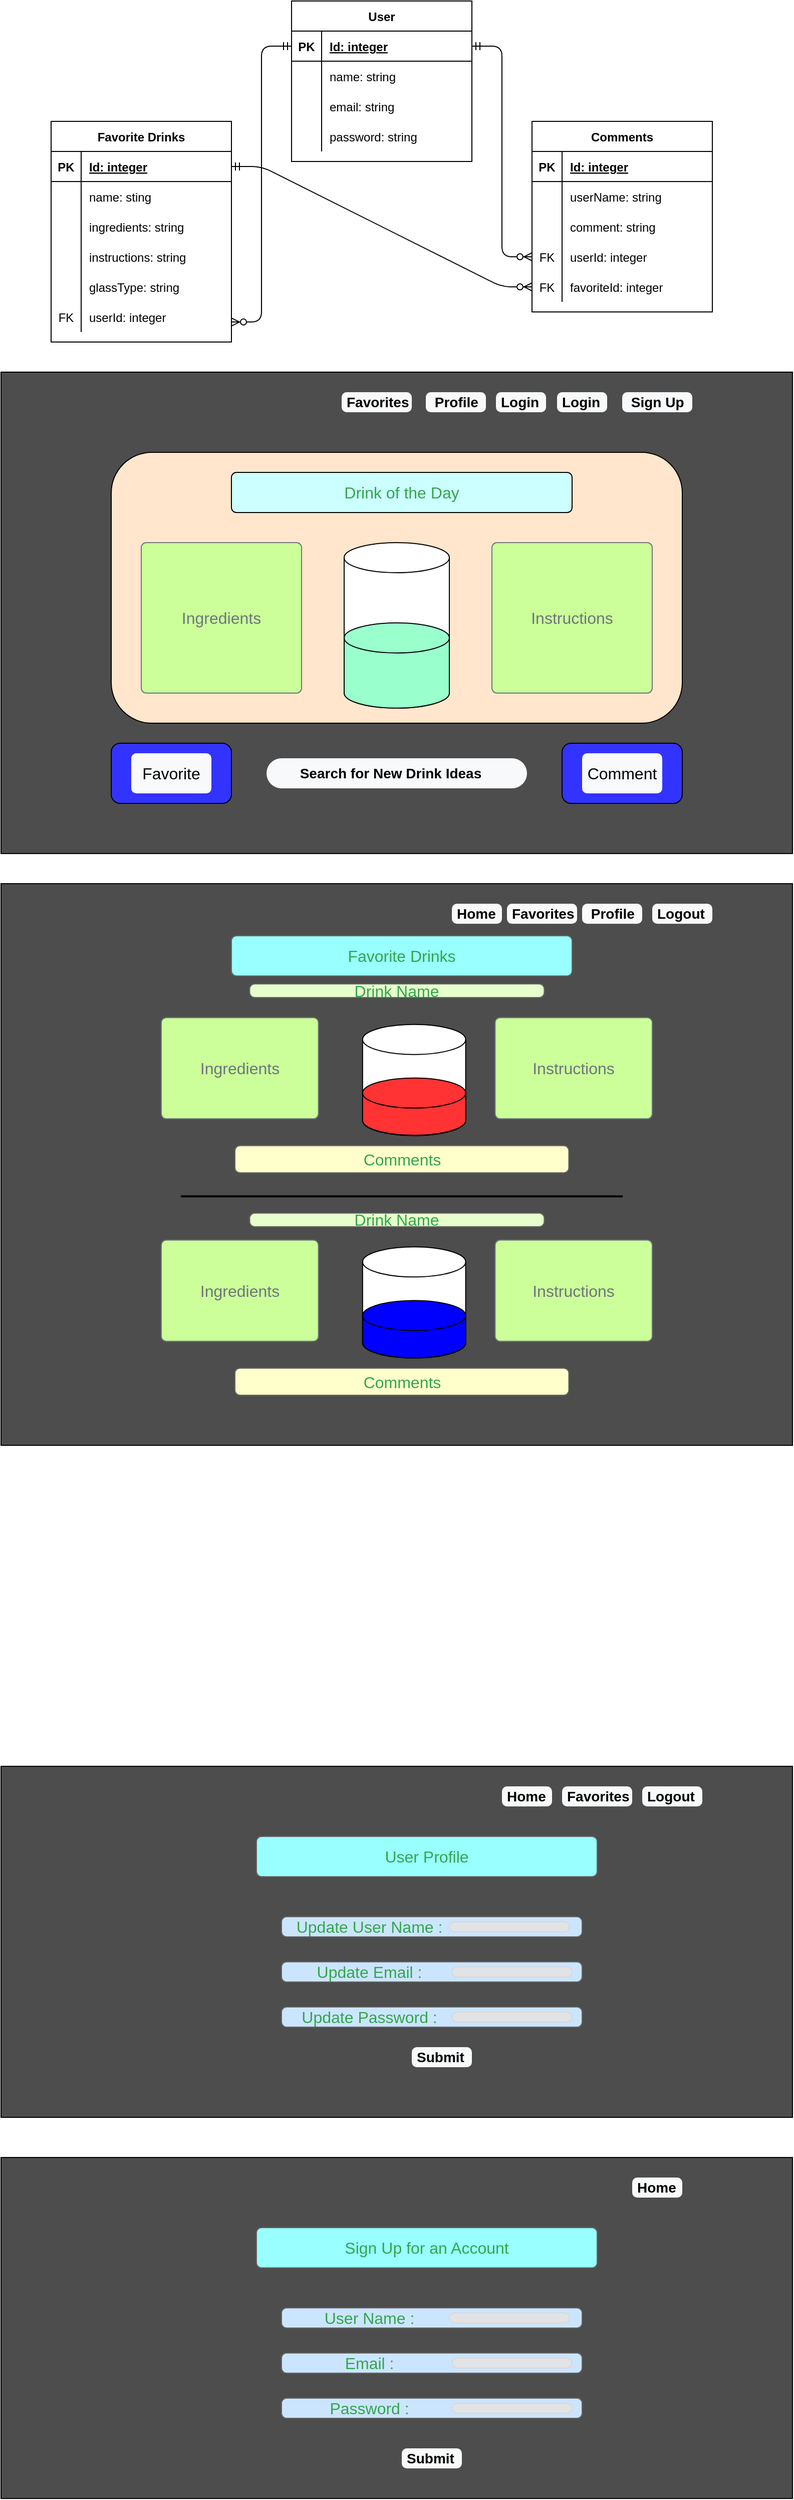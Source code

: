 <mxfile>
    <diagram id="a0bmGujpCxtbIorv1j0d" name="Page-1">
        <mxGraphModel dx="990" dy="502" grid="1" gridSize="10" guides="1" tooltips="1" connect="1" arrows="1" fold="1" page="1" pageScale="1" pageWidth="850" pageHeight="1100" math="0" shadow="0">
            <root>
                <mxCell id="0"/>
                <mxCell id="1" parent="0"/>
                <mxCell id="246" value="" style="rounded=0;whiteSpace=wrap;html=1;strokeColor=#000000;fillColor=#4D4D4D;" vertex="1" parent="1">
                    <mxGeometry y="420" width="790" height="480" as="geometry"/>
                </mxCell>
                <mxCell id="18" value="Favorite Drinks" style="shape=table;startSize=30;container=1;collapsible=1;childLayout=tableLayout;fixedRows=1;rowLines=0;fontStyle=1;align=center;resizeLast=1;" vertex="1" parent="1">
                    <mxGeometry x="50" y="170" width="180" height="220" as="geometry"/>
                </mxCell>
                <mxCell id="19" value="" style="shape=partialRectangle;collapsible=0;dropTarget=0;pointerEvents=0;fillColor=none;top=0;left=0;bottom=1;right=0;points=[[0,0.5],[1,0.5]];portConstraint=eastwest;" vertex="1" parent="18">
                    <mxGeometry y="30" width="180" height="30" as="geometry"/>
                </mxCell>
                <mxCell id="20" value="PK" style="shape=partialRectangle;connectable=0;fillColor=none;top=0;left=0;bottom=0;right=0;fontStyle=1;overflow=hidden;" vertex="1" parent="19">
                    <mxGeometry width="30" height="30" as="geometry">
                        <mxRectangle width="30" height="30" as="alternateBounds"/>
                    </mxGeometry>
                </mxCell>
                <mxCell id="21" value="Id: integer" style="shape=partialRectangle;connectable=0;fillColor=none;top=0;left=0;bottom=0;right=0;align=left;spacingLeft=6;fontStyle=5;overflow=hidden;" vertex="1" parent="19">
                    <mxGeometry x="30" width="150" height="30" as="geometry">
                        <mxRectangle width="150" height="30" as="alternateBounds"/>
                    </mxGeometry>
                </mxCell>
                <mxCell id="22" value="" style="shape=partialRectangle;collapsible=0;dropTarget=0;pointerEvents=0;fillColor=none;top=0;left=0;bottom=0;right=0;points=[[0,0.5],[1,0.5]];portConstraint=eastwest;" vertex="1" parent="18">
                    <mxGeometry y="60" width="180" height="30" as="geometry"/>
                </mxCell>
                <mxCell id="23" value="" style="shape=partialRectangle;connectable=0;fillColor=none;top=0;left=0;bottom=0;right=0;editable=1;overflow=hidden;" vertex="1" parent="22">
                    <mxGeometry width="30" height="30" as="geometry">
                        <mxRectangle width="30" height="30" as="alternateBounds"/>
                    </mxGeometry>
                </mxCell>
                <mxCell id="24" value="name: sting" style="shape=partialRectangle;connectable=0;fillColor=none;top=0;left=0;bottom=0;right=0;align=left;spacingLeft=6;overflow=hidden;" vertex="1" parent="22">
                    <mxGeometry x="30" width="150" height="30" as="geometry">
                        <mxRectangle width="150" height="30" as="alternateBounds"/>
                    </mxGeometry>
                </mxCell>
                <mxCell id="25" value="" style="shape=partialRectangle;collapsible=0;dropTarget=0;pointerEvents=0;fillColor=none;top=0;left=0;bottom=0;right=0;points=[[0,0.5],[1,0.5]];portConstraint=eastwest;" vertex="1" parent="18">
                    <mxGeometry y="90" width="180" height="30" as="geometry"/>
                </mxCell>
                <mxCell id="26" value="" style="shape=partialRectangle;connectable=0;fillColor=none;top=0;left=0;bottom=0;right=0;editable=1;overflow=hidden;" vertex="1" parent="25">
                    <mxGeometry width="30" height="30" as="geometry">
                        <mxRectangle width="30" height="30" as="alternateBounds"/>
                    </mxGeometry>
                </mxCell>
                <mxCell id="27" value="ingredients: string" style="shape=partialRectangle;connectable=0;fillColor=none;top=0;left=0;bottom=0;right=0;align=left;spacingLeft=6;overflow=hidden;" vertex="1" parent="25">
                    <mxGeometry x="30" width="150" height="30" as="geometry">
                        <mxRectangle width="150" height="30" as="alternateBounds"/>
                    </mxGeometry>
                </mxCell>
                <mxCell id="28" value="" style="shape=partialRectangle;collapsible=0;dropTarget=0;pointerEvents=0;fillColor=none;top=0;left=0;bottom=0;right=0;points=[[0,0.5],[1,0.5]];portConstraint=eastwest;" vertex="1" parent="18">
                    <mxGeometry y="120" width="180" height="30" as="geometry"/>
                </mxCell>
                <mxCell id="29" value="" style="shape=partialRectangle;connectable=0;fillColor=none;top=0;left=0;bottom=0;right=0;editable=1;overflow=hidden;" vertex="1" parent="28">
                    <mxGeometry width="30" height="30" as="geometry">
                        <mxRectangle width="30" height="30" as="alternateBounds"/>
                    </mxGeometry>
                </mxCell>
                <mxCell id="30" value="instructions: string" style="shape=partialRectangle;connectable=0;fillColor=none;top=0;left=0;bottom=0;right=0;align=left;spacingLeft=6;overflow=hidden;" vertex="1" parent="28">
                    <mxGeometry x="30" width="150" height="30" as="geometry">
                        <mxRectangle width="150" height="30" as="alternateBounds"/>
                    </mxGeometry>
                </mxCell>
                <mxCell id="181" value="" style="shape=partialRectangle;collapsible=0;dropTarget=0;pointerEvents=0;fillColor=none;top=0;left=0;bottom=0;right=0;points=[[0,0.5],[1,0.5]];portConstraint=eastwest;" vertex="1" parent="18">
                    <mxGeometry y="150" width="180" height="30" as="geometry"/>
                </mxCell>
                <mxCell id="182" value="" style="shape=partialRectangle;connectable=0;fillColor=none;top=0;left=0;bottom=0;right=0;editable=1;overflow=hidden;" vertex="1" parent="181">
                    <mxGeometry width="30" height="30" as="geometry">
                        <mxRectangle width="30" height="30" as="alternateBounds"/>
                    </mxGeometry>
                </mxCell>
                <mxCell id="183" value="glassType: string" style="shape=partialRectangle;connectable=0;fillColor=none;top=0;left=0;bottom=0;right=0;align=left;spacingLeft=6;overflow=hidden;" vertex="1" parent="181">
                    <mxGeometry x="30" width="150" height="30" as="geometry">
                        <mxRectangle width="150" height="30" as="alternateBounds"/>
                    </mxGeometry>
                </mxCell>
                <mxCell id="138" value="" style="shape=partialRectangle;collapsible=0;dropTarget=0;pointerEvents=0;fillColor=none;top=0;left=0;bottom=0;right=0;points=[[0,0.5],[1,0.5]];portConstraint=eastwest;" vertex="1" parent="18">
                    <mxGeometry y="180" width="180" height="30" as="geometry"/>
                </mxCell>
                <mxCell id="139" value="FK" style="shape=partialRectangle;connectable=0;fillColor=none;top=0;left=0;bottom=0;right=0;editable=1;overflow=hidden;" vertex="1" parent="138">
                    <mxGeometry width="30" height="30" as="geometry">
                        <mxRectangle width="30" height="30" as="alternateBounds"/>
                    </mxGeometry>
                </mxCell>
                <mxCell id="140" value="userId: integer" style="shape=partialRectangle;connectable=0;fillColor=none;top=0;left=0;bottom=0;right=0;align=left;spacingLeft=6;overflow=hidden;" vertex="1" parent="138">
                    <mxGeometry x="30" width="150" height="30" as="geometry">
                        <mxRectangle width="150" height="30" as="alternateBounds"/>
                    </mxGeometry>
                </mxCell>
                <mxCell id="31" value="User" style="shape=table;startSize=30;container=1;collapsible=1;childLayout=tableLayout;fixedRows=1;rowLines=0;fontStyle=1;align=center;resizeLast=1;" vertex="1" parent="1">
                    <mxGeometry x="290" y="50" width="180" height="160" as="geometry">
                        <mxRectangle x="290" y="50" width="60" height="30" as="alternateBounds"/>
                    </mxGeometry>
                </mxCell>
                <mxCell id="32" value="" style="shape=partialRectangle;collapsible=0;dropTarget=0;pointerEvents=0;fillColor=none;top=0;left=0;bottom=1;right=0;points=[[0,0.5],[1,0.5]];portConstraint=eastwest;" vertex="1" parent="31">
                    <mxGeometry y="30" width="180" height="30" as="geometry"/>
                </mxCell>
                <mxCell id="33" value="PK" style="shape=partialRectangle;connectable=0;fillColor=none;top=0;left=0;bottom=0;right=0;fontStyle=1;overflow=hidden;" vertex="1" parent="32">
                    <mxGeometry width="30" height="30" as="geometry">
                        <mxRectangle width="30" height="30" as="alternateBounds"/>
                    </mxGeometry>
                </mxCell>
                <mxCell id="34" value="Id: integer" style="shape=partialRectangle;connectable=0;fillColor=none;top=0;left=0;bottom=0;right=0;align=left;spacingLeft=6;fontStyle=5;overflow=hidden;" vertex="1" parent="32">
                    <mxGeometry x="30" width="150" height="30" as="geometry">
                        <mxRectangle width="150" height="30" as="alternateBounds"/>
                    </mxGeometry>
                </mxCell>
                <mxCell id="35" value="" style="shape=partialRectangle;collapsible=0;dropTarget=0;pointerEvents=0;fillColor=none;top=0;left=0;bottom=0;right=0;points=[[0,0.5],[1,0.5]];portConstraint=eastwest;" vertex="1" parent="31">
                    <mxGeometry y="60" width="180" height="30" as="geometry"/>
                </mxCell>
                <mxCell id="36" value="" style="shape=partialRectangle;connectable=0;fillColor=none;top=0;left=0;bottom=0;right=0;editable=1;overflow=hidden;" vertex="1" parent="35">
                    <mxGeometry width="30" height="30" as="geometry">
                        <mxRectangle width="30" height="30" as="alternateBounds"/>
                    </mxGeometry>
                </mxCell>
                <mxCell id="37" value="name: string" style="shape=partialRectangle;connectable=0;fillColor=none;top=0;left=0;bottom=0;right=0;align=left;spacingLeft=6;overflow=hidden;" vertex="1" parent="35">
                    <mxGeometry x="30" width="150" height="30" as="geometry">
                        <mxRectangle width="150" height="30" as="alternateBounds"/>
                    </mxGeometry>
                </mxCell>
                <mxCell id="38" value="" style="shape=partialRectangle;collapsible=0;dropTarget=0;pointerEvents=0;fillColor=none;top=0;left=0;bottom=0;right=0;points=[[0,0.5],[1,0.5]];portConstraint=eastwest;" vertex="1" parent="31">
                    <mxGeometry y="90" width="180" height="30" as="geometry"/>
                </mxCell>
                <mxCell id="39" value="" style="shape=partialRectangle;connectable=0;fillColor=none;top=0;left=0;bottom=0;right=0;editable=1;overflow=hidden;" vertex="1" parent="38">
                    <mxGeometry width="30" height="30" as="geometry">
                        <mxRectangle width="30" height="30" as="alternateBounds"/>
                    </mxGeometry>
                </mxCell>
                <mxCell id="40" value="email: string" style="shape=partialRectangle;connectable=0;fillColor=none;top=0;left=0;bottom=0;right=0;align=left;spacingLeft=6;overflow=hidden;" vertex="1" parent="38">
                    <mxGeometry x="30" width="150" height="30" as="geometry">
                        <mxRectangle width="150" height="30" as="alternateBounds"/>
                    </mxGeometry>
                </mxCell>
                <mxCell id="41" value="" style="shape=partialRectangle;collapsible=0;dropTarget=0;pointerEvents=0;fillColor=none;top=0;left=0;bottom=0;right=0;points=[[0,0.5],[1,0.5]];portConstraint=eastwest;" vertex="1" parent="31">
                    <mxGeometry y="120" width="180" height="30" as="geometry"/>
                </mxCell>
                <mxCell id="42" value="" style="shape=partialRectangle;connectable=0;fillColor=none;top=0;left=0;bottom=0;right=0;editable=1;overflow=hidden;" vertex="1" parent="41">
                    <mxGeometry width="30" height="30" as="geometry">
                        <mxRectangle width="30" height="30" as="alternateBounds"/>
                    </mxGeometry>
                </mxCell>
                <mxCell id="43" value="password: string" style="shape=partialRectangle;connectable=0;fillColor=none;top=0;left=0;bottom=0;right=0;align=left;spacingLeft=6;overflow=hidden;" vertex="1" parent="41">
                    <mxGeometry x="30" width="150" height="30" as="geometry">
                        <mxRectangle width="150" height="30" as="alternateBounds"/>
                    </mxGeometry>
                </mxCell>
                <mxCell id="44" value="Comments" style="shape=table;startSize=30;container=1;collapsible=1;childLayout=tableLayout;fixedRows=1;rowLines=0;fontStyle=1;align=center;resizeLast=1;" vertex="1" parent="1">
                    <mxGeometry x="530" y="170" width="180" height="190" as="geometry"/>
                </mxCell>
                <mxCell id="45" value="" style="shape=partialRectangle;collapsible=0;dropTarget=0;pointerEvents=0;fillColor=none;top=0;left=0;bottom=1;right=0;points=[[0,0.5],[1,0.5]];portConstraint=eastwest;" vertex="1" parent="44">
                    <mxGeometry y="30" width="180" height="30" as="geometry"/>
                </mxCell>
                <mxCell id="46" value="PK" style="shape=partialRectangle;connectable=0;fillColor=none;top=0;left=0;bottom=0;right=0;fontStyle=1;overflow=hidden;" vertex="1" parent="45">
                    <mxGeometry width="30" height="30" as="geometry">
                        <mxRectangle width="30" height="30" as="alternateBounds"/>
                    </mxGeometry>
                </mxCell>
                <mxCell id="47" value="Id: integer" style="shape=partialRectangle;connectable=0;fillColor=none;top=0;left=0;bottom=0;right=0;align=left;spacingLeft=6;fontStyle=5;overflow=hidden;" vertex="1" parent="45">
                    <mxGeometry x="30" width="150" height="30" as="geometry">
                        <mxRectangle width="150" height="30" as="alternateBounds"/>
                    </mxGeometry>
                </mxCell>
                <mxCell id="48" value="" style="shape=partialRectangle;collapsible=0;dropTarget=0;pointerEvents=0;fillColor=none;top=0;left=0;bottom=0;right=0;points=[[0,0.5],[1,0.5]];portConstraint=eastwest;" vertex="1" parent="44">
                    <mxGeometry y="60" width="180" height="30" as="geometry"/>
                </mxCell>
                <mxCell id="49" value="" style="shape=partialRectangle;connectable=0;fillColor=none;top=0;left=0;bottom=0;right=0;editable=1;overflow=hidden;" vertex="1" parent="48">
                    <mxGeometry width="30" height="30" as="geometry">
                        <mxRectangle width="30" height="30" as="alternateBounds"/>
                    </mxGeometry>
                </mxCell>
                <mxCell id="50" value="userName: string" style="shape=partialRectangle;connectable=0;fillColor=none;top=0;left=0;bottom=0;right=0;align=left;spacingLeft=6;overflow=hidden;" vertex="1" parent="48">
                    <mxGeometry x="30" width="150" height="30" as="geometry">
                        <mxRectangle width="150" height="30" as="alternateBounds"/>
                    </mxGeometry>
                </mxCell>
                <mxCell id="51" value="" style="shape=partialRectangle;collapsible=0;dropTarget=0;pointerEvents=0;fillColor=none;top=0;left=0;bottom=0;right=0;points=[[0,0.5],[1,0.5]];portConstraint=eastwest;" vertex="1" parent="44">
                    <mxGeometry y="90" width="180" height="30" as="geometry"/>
                </mxCell>
                <mxCell id="52" value="" style="shape=partialRectangle;connectable=0;fillColor=none;top=0;left=0;bottom=0;right=0;editable=1;overflow=hidden;" vertex="1" parent="51">
                    <mxGeometry width="30" height="30" as="geometry">
                        <mxRectangle width="30" height="30" as="alternateBounds"/>
                    </mxGeometry>
                </mxCell>
                <mxCell id="53" value="comment: string" style="shape=partialRectangle;connectable=0;fillColor=none;top=0;left=0;bottom=0;right=0;align=left;spacingLeft=6;overflow=hidden;" vertex="1" parent="51">
                    <mxGeometry x="30" width="150" height="30" as="geometry">
                        <mxRectangle width="150" height="30" as="alternateBounds"/>
                    </mxGeometry>
                </mxCell>
                <mxCell id="54" value="" style="shape=partialRectangle;collapsible=0;dropTarget=0;pointerEvents=0;fillColor=none;top=0;left=0;bottom=0;right=0;points=[[0,0.5],[1,0.5]];portConstraint=eastwest;" vertex="1" parent="44">
                    <mxGeometry y="120" width="180" height="30" as="geometry"/>
                </mxCell>
                <mxCell id="55" value="FK" style="shape=partialRectangle;connectable=0;fillColor=none;top=0;left=0;bottom=0;right=0;editable=1;overflow=hidden;" vertex="1" parent="54">
                    <mxGeometry width="30" height="30" as="geometry">
                        <mxRectangle width="30" height="30" as="alternateBounds"/>
                    </mxGeometry>
                </mxCell>
                <mxCell id="56" value="userId: integer" style="shape=partialRectangle;connectable=0;fillColor=none;top=0;left=0;bottom=0;right=0;align=left;spacingLeft=6;overflow=hidden;" vertex="1" parent="54">
                    <mxGeometry x="30" width="150" height="30" as="geometry">
                        <mxRectangle width="150" height="30" as="alternateBounds"/>
                    </mxGeometry>
                </mxCell>
                <mxCell id="132" value="" style="shape=partialRectangle;collapsible=0;dropTarget=0;pointerEvents=0;fillColor=none;top=0;left=0;bottom=0;right=0;points=[[0,0.5],[1,0.5]];portConstraint=eastwest;" vertex="1" parent="44">
                    <mxGeometry y="150" width="180" height="30" as="geometry"/>
                </mxCell>
                <mxCell id="133" value="FK" style="shape=partialRectangle;connectable=0;fillColor=none;top=0;left=0;bottom=0;right=0;editable=1;overflow=hidden;" vertex="1" parent="132">
                    <mxGeometry width="30" height="30" as="geometry">
                        <mxRectangle width="30" height="30" as="alternateBounds"/>
                    </mxGeometry>
                </mxCell>
                <mxCell id="134" value="favoriteId: integer" style="shape=partialRectangle;connectable=0;fillColor=none;top=0;left=0;bottom=0;right=0;align=left;spacingLeft=6;overflow=hidden;" vertex="1" parent="132">
                    <mxGeometry x="30" width="150" height="30" as="geometry">
                        <mxRectangle width="150" height="30" as="alternateBounds"/>
                    </mxGeometry>
                </mxCell>
                <mxCell id="121" value="" style="edgeStyle=entityRelationEdgeStyle;fontSize=12;html=1;endArrow=ERzeroToMany;startArrow=ERmandOne;exitX=1;exitY=0.5;exitDx=0;exitDy=0;entryX=0;entryY=0.5;entryDx=0;entryDy=0;" edge="1" parent="1" source="19" target="132">
                    <mxGeometry width="100" height="100" relative="1" as="geometry">
                        <mxPoint x="310" y="250" as="sourcePoint"/>
                        <mxPoint x="530" y="255" as="targetPoint"/>
                    </mxGeometry>
                </mxCell>
                <mxCell id="122" value="" style="edgeStyle=entityRelationEdgeStyle;fontSize=12;html=1;endArrow=ERzeroToMany;startArrow=ERmandOne;exitX=0;exitY=0.5;exitDx=0;exitDy=0;entryX=1;entryY=0.667;entryDx=0;entryDy=0;entryPerimeter=0;" edge="1" parent="1" source="32" target="138">
                    <mxGeometry width="100" height="100" relative="1" as="geometry">
                        <mxPoint x="260" y="400" as="sourcePoint"/>
                        <mxPoint x="360" y="300" as="targetPoint"/>
                    </mxGeometry>
                </mxCell>
                <mxCell id="131" value="" style="edgeStyle=entityRelationEdgeStyle;fontSize=12;html=1;endArrow=ERzeroToMany;startArrow=ERmandOne;exitX=1;exitY=0.5;exitDx=0;exitDy=0;" edge="1" parent="1" source="32" target="54">
                    <mxGeometry width="100" height="100" relative="1" as="geometry">
                        <mxPoint x="310" y="250" as="sourcePoint"/>
                        <mxPoint x="410" y="150" as="targetPoint"/>
                    </mxGeometry>
                </mxCell>
                <mxCell id="214" value="" style="rounded=1;whiteSpace=wrap;html=1;fillColor=#FFE6CC;" vertex="1" parent="1">
                    <mxGeometry x="110" y="500" width="570" height="270" as="geometry"/>
                </mxCell>
                <mxCell id="215" value="" style="rounded=1;whiteSpace=wrap;html=1;fillColor=#3333FF;" vertex="1" parent="1">
                    <mxGeometry x="110" y="790" width="120" height="60" as="geometry"/>
                </mxCell>
                <mxCell id="216" value="" style="rounded=1;whiteSpace=wrap;html=1;fillColor=#3333FF;" vertex="1" parent="1">
                    <mxGeometry x="560" y="790" width="120" height="60" as="geometry"/>
                </mxCell>
                <mxCell id="225" value="" style="shape=cylinder3;whiteSpace=wrap;html=1;boundedLbl=1;backgroundOutline=1;size=15;strokeColor=#000000;fillColor=#FFFFFF;" vertex="1" parent="1">
                    <mxGeometry x="342.5" y="590" width="105" height="165" as="geometry"/>
                </mxCell>
                <mxCell id="227" value="" style="shape=cylinder3;whiteSpace=wrap;html=1;boundedLbl=1;backgroundOutline=1;size=15;strokeColor=#000000;fillColor=#99FFCC;" vertex="1" parent="1">
                    <mxGeometry x="342.5" y="670" width="105" height="85" as="geometry"/>
                </mxCell>
                <mxCell id="228" value="Favorite" style="html=1;shadow=0;dashed=0;shape=mxgraph.bootstrap.rrect;rSize=5;strokeColor=none;strokeWidth=1;fillColor=#F8F9FA;fontColor=#000000;whiteSpace=wrap;align=center;verticalAlign=middle;spacingLeft=0;fontStyle=0;fontSize=16;spacing=5;" vertex="1" parent="1">
                    <mxGeometry x="130" y="800" width="80" height="40" as="geometry"/>
                </mxCell>
                <mxCell id="229" value="Comment" style="html=1;shadow=0;dashed=0;shape=mxgraph.bootstrap.rrect;rSize=5;strokeColor=none;strokeWidth=1;fillColor=#F8F9FA;fontColor=#000000;whiteSpace=wrap;align=center;verticalAlign=middle;spacingLeft=0;fontStyle=0;fontSize=16;spacing=5;" vertex="1" parent="1">
                    <mxGeometry x="580" y="800" width="80" height="40" as="geometry"/>
                </mxCell>
                <mxCell id="230" value="Drink of the Day" style="html=1;shadow=0;dashed=0;shape=mxgraph.bootstrap.rrect;rSize=5;strokeColor=#000000;strokeWidth=1;fillColor=#CCFFFF;fontColor=#33A64C;whiteSpace=wrap;align=center;verticalAlign=middle;spacingLeft=0;fontStyle=0;fontSize=16;spacing=5;" vertex="1" parent="1">
                    <mxGeometry x="230" y="520" width="340" height="40" as="geometry"/>
                </mxCell>
                <mxCell id="231" value="Ingredients" style="html=1;shadow=0;dashed=0;shape=mxgraph.bootstrap.rrect;rSize=5;strokeColor=#6C767D;strokeWidth=1;fillColor=#CCFF99;fontColor=#6C767D;whiteSpace=wrap;align=center;verticalAlign=middle;spacingLeft=0;fontStyle=0;fontSize=16;spacing=5;" vertex="1" parent="1">
                    <mxGeometry x="140" y="590" width="160" height="150" as="geometry"/>
                </mxCell>
                <mxCell id="232" value="Instructions" style="html=1;shadow=0;dashed=0;shape=mxgraph.bootstrap.rrect;rSize=5;strokeColor=#6C767D;strokeWidth=1;fillColor=#CCFF99;fontColor=#6C767D;whiteSpace=wrap;align=center;verticalAlign=middle;spacingLeft=0;fontStyle=0;fontSize=16;spacing=5;" vertex="1" parent="1">
                    <mxGeometry x="490" y="590" width="160" height="150" as="geometry"/>
                </mxCell>
                <mxCell id="233" value="Login" style="html=1;shadow=0;dashed=0;shape=mxgraph.bootstrap.rrect;rSize=5;strokeColor=none;strokeWidth=1;fillColor=#F8F9FA;fontColor=#000000;whiteSpace=wrap;align=left;verticalAlign=middle;spacingLeft=0;fontStyle=1;fontSize=14;spacing=5;" vertex="1" parent="1">
                    <mxGeometry x="555" y="440" width="50" height="20" as="geometry"/>
                </mxCell>
                <mxCell id="234" value="Login" style="html=1;shadow=0;dashed=0;shape=mxgraph.bootstrap.rrect;rSize=5;strokeColor=none;strokeWidth=1;fillColor=#F8F9FA;fontColor=#000000;whiteSpace=wrap;align=left;verticalAlign=middle;spacingLeft=0;fontStyle=1;fontSize=14;spacing=5;" vertex="1" parent="1">
                    <mxGeometry x="494" y="440" width="50" height="20" as="geometry"/>
                </mxCell>
                <mxCell id="244" value="&amp;nbsp; &amp;nbsp; &amp;nbsp; Search for New Drink Ideas" style="rounded=1;whiteSpace=wrap;html=1;arcSize=50;strokeColor=none;strokeWidth=1;fillColor=#F8F9FA;fontColor=#000000;whiteSpace=wrap;align=left;verticalAlign=middle;spacingLeft=0;fontStyle=1;fontSize=14;spacing=10;" vertex="1" parent="1">
                    <mxGeometry x="265" y="805" width="260" height="30" as="geometry"/>
                </mxCell>
                <mxCell id="245" value="&amp;nbsp;Profile" style="html=1;shadow=0;dashed=0;shape=mxgraph.bootstrap.rrect;rSize=5;strokeColor=none;strokeWidth=1;fillColor=#F8F9FA;fontColor=#000000;whiteSpace=wrap;align=left;verticalAlign=middle;spacingLeft=0;fontStyle=1;fontSize=14;spacing=5;" vertex="1" parent="1">
                    <mxGeometry x="424" y="440" width="60" height="20" as="geometry"/>
                </mxCell>
                <mxCell id="247" value="" style="rounded=0;whiteSpace=wrap;html=1;strokeColor=#000000;fillColor=#4D4D4D;" vertex="1" parent="1">
                    <mxGeometry y="930" width="790" height="560" as="geometry"/>
                </mxCell>
                <mxCell id="248" value="Favorite Drinks" style="html=1;shadow=0;dashed=0;shape=mxgraph.bootstrap.rrect;rSize=5;strokeColor=#666666;strokeWidth=1;fillColor=#99FFFF;fontColor=#33A64C;whiteSpace=wrap;align=center;verticalAlign=middle;spacingLeft=0;fontStyle=0;fontSize=16;spacing=5;" vertex="1" parent="1">
                    <mxGeometry x="230" y="982" width="340" height="40" as="geometry"/>
                </mxCell>
                <mxCell id="263" value="" style="rounded=0;whiteSpace=wrap;html=1;strokeColor=#000000;fillColor=#4D4D4D;" vertex="1" parent="1">
                    <mxGeometry y="1810" width="790" height="350" as="geometry"/>
                </mxCell>
                <mxCell id="264" value="User Profile" style="html=1;shadow=0;dashed=0;shape=mxgraph.bootstrap.rrect;rSize=5;strokeColor=#666666;strokeWidth=1;fillColor=#99FFFF;fontColor=#33A64C;whiteSpace=wrap;align=center;verticalAlign=middle;spacingLeft=0;fontStyle=0;fontSize=16;spacing=5;" vertex="1" parent="1">
                    <mxGeometry x="255" y="1880" width="340" height="40" as="geometry"/>
                </mxCell>
                <mxCell id="265" value="&amp;nbsp;Profile" style="html=1;shadow=0;dashed=0;shape=mxgraph.bootstrap.rrect;rSize=5;strokeColor=none;strokeWidth=1;fillColor=#F8F9FA;fontColor=#000000;whiteSpace=wrap;align=left;verticalAlign=middle;spacingLeft=0;fontStyle=1;fontSize=14;spacing=5;" vertex="1" parent="1">
                    <mxGeometry x="580" y="950" width="60" height="20" as="geometry"/>
                </mxCell>
                <mxCell id="267" value="Logout" style="html=1;shadow=0;dashed=0;shape=mxgraph.bootstrap.rrect;rSize=5;strokeColor=none;strokeWidth=1;fillColor=#F8F9FA;fontColor=#000000;whiteSpace=wrap;align=left;verticalAlign=middle;spacingLeft=0;fontStyle=1;fontSize=14;spacing=5;" vertex="1" parent="1">
                    <mxGeometry x="650" y="950" width="60" height="20" as="geometry"/>
                </mxCell>
                <mxCell id="270" value="Logout" style="html=1;shadow=0;dashed=0;shape=mxgraph.bootstrap.rrect;rSize=5;strokeColor=none;strokeWidth=1;fillColor=#F8F9FA;fontColor=#000000;whiteSpace=wrap;align=left;verticalAlign=middle;spacingLeft=0;fontStyle=1;fontSize=14;spacing=5;" vertex="1" parent="1">
                    <mxGeometry x="640" y="1830" width="60" height="20" as="geometry"/>
                </mxCell>
                <mxCell id="271" value="Update User Name :&amp;nbsp; &amp;nbsp; &amp;nbsp; &amp;nbsp; &amp;nbsp; &amp;nbsp; &amp;nbsp; &amp;nbsp; &amp;nbsp; &amp;nbsp; &amp;nbsp; &amp;nbsp; &amp;nbsp; &amp;nbsp;&amp;nbsp;" style="html=1;shadow=0;dashed=0;shape=mxgraph.bootstrap.rrect;rSize=5;strokeColor=#666666;strokeWidth=1;fillColor=#CCE5FF;fontColor=#33A64C;whiteSpace=wrap;align=center;verticalAlign=middle;spacingLeft=0;fontStyle=0;fontSize=16;spacing=5;" vertex="1" parent="1">
                    <mxGeometry x="280" y="1960" width="300" height="20" as="geometry"/>
                </mxCell>
                <mxCell id="272" value="" style="html=1;shadow=0;dashed=0;shape=mxgraph.bootstrap.rrect;rSize=5;strokeColor=#D6D8DB;strokeWidth=1;fillColor=#E2E3E5;fontColor=#383D41;whiteSpace=wrap;align=left;verticalAlign=middle;spacingLeft=10;" vertex="1" parent="1">
                    <mxGeometry x="447.5" y="1965" width="120" height="10" as="geometry"/>
                </mxCell>
                <mxCell id="273" value="Update Email :&amp;nbsp; &amp;nbsp; &amp;nbsp; &amp;nbsp; &amp;nbsp; &amp;nbsp; &amp;nbsp; &amp;nbsp; &amp;nbsp; &amp;nbsp; &amp;nbsp; &amp;nbsp; &amp;nbsp; &amp;nbsp;&amp;nbsp;" style="html=1;shadow=0;dashed=0;shape=mxgraph.bootstrap.rrect;rSize=5;strokeColor=#666666;strokeWidth=1;fillColor=#CCE5FF;fontColor=#33A64C;whiteSpace=wrap;align=center;verticalAlign=middle;spacingLeft=0;fontStyle=0;fontSize=16;spacing=5;" vertex="1" parent="1">
                    <mxGeometry x="280" y="2005" width="300" height="20" as="geometry"/>
                </mxCell>
                <mxCell id="274" value="" style="html=1;shadow=0;dashed=0;shape=mxgraph.bootstrap.rrect;rSize=5;strokeColor=#D6D8DB;strokeWidth=1;fillColor=#E2E3E5;fontColor=#383D41;whiteSpace=wrap;align=left;verticalAlign=middle;spacingLeft=10;" vertex="1" parent="1">
                    <mxGeometry x="450" y="2010" width="120" height="10" as="geometry"/>
                </mxCell>
                <mxCell id="282" value="Update Password :&amp;nbsp; &amp;nbsp; &amp;nbsp; &amp;nbsp; &amp;nbsp; &amp;nbsp; &amp;nbsp; &amp;nbsp; &amp;nbsp; &amp;nbsp; &amp;nbsp; &amp;nbsp; &amp;nbsp; &amp;nbsp;&amp;nbsp;" style="html=1;shadow=0;dashed=0;shape=mxgraph.bootstrap.rrect;rSize=5;strokeColor=#666666;strokeWidth=1;fillColor=#CCE5FF;fontColor=#33A64C;whiteSpace=wrap;align=center;verticalAlign=middle;spacingLeft=0;fontStyle=0;fontSize=16;spacing=5;" vertex="1" parent="1">
                    <mxGeometry x="280" y="2050" width="300" height="20" as="geometry"/>
                </mxCell>
                <mxCell id="281" value="" style="html=1;shadow=0;dashed=0;shape=mxgraph.bootstrap.rrect;rSize=5;strokeColor=#D6D8DB;strokeWidth=1;fillColor=#E2E3E5;fontColor=#383D41;whiteSpace=wrap;align=left;verticalAlign=middle;spacingLeft=10;" vertex="1" parent="1">
                    <mxGeometry x="450" y="2055" width="120" height="10" as="geometry"/>
                </mxCell>
                <mxCell id="285" value="Home" style="html=1;shadow=0;dashed=0;shape=mxgraph.bootstrap.rrect;rSize=5;strokeColor=none;strokeWidth=1;fillColor=#F8F9FA;fontColor=#000000;whiteSpace=wrap;align=left;verticalAlign=middle;spacingLeft=0;fontStyle=1;fontSize=14;spacing=5;" vertex="1" parent="1">
                    <mxGeometry x="500" y="1830" width="50" height="20" as="geometry"/>
                </mxCell>
                <mxCell id="286" value="Home" style="html=1;shadow=0;dashed=0;shape=mxgraph.bootstrap.rrect;rSize=5;strokeColor=none;strokeWidth=1;fillColor=#F8F9FA;fontColor=#000000;whiteSpace=wrap;align=left;verticalAlign=middle;spacingLeft=0;fontStyle=1;fontSize=14;spacing=5;" vertex="1" parent="1">
                    <mxGeometry x="450" y="950" width="50" height="20" as="geometry"/>
                </mxCell>
                <mxCell id="287" value="&amp;nbsp;Sign Up" style="html=1;shadow=0;dashed=0;shape=mxgraph.bootstrap.rrect;rSize=5;strokeColor=none;strokeWidth=1;fillColor=#F8F9FA;fontColor=#000000;whiteSpace=wrap;align=left;verticalAlign=middle;spacingLeft=0;fontStyle=1;fontSize=14;spacing=5;" vertex="1" parent="1">
                    <mxGeometry x="620" y="440" width="70" height="20" as="geometry"/>
                </mxCell>
                <mxCell id="288" value="" style="rounded=0;whiteSpace=wrap;html=1;strokeColor=#000000;fillColor=#4D4D4D;" vertex="1" parent="1">
                    <mxGeometry y="2200" width="790" height="340" as="geometry"/>
                </mxCell>
                <mxCell id="289" value="Sign Up for an Account" style="html=1;shadow=0;dashed=0;shape=mxgraph.bootstrap.rrect;rSize=5;strokeColor=#666666;strokeWidth=1;fillColor=#99FFFF;fontColor=#33A64C;whiteSpace=wrap;align=center;verticalAlign=middle;spacingLeft=0;fontStyle=0;fontSize=16;spacing=5;" vertex="1" parent="1">
                    <mxGeometry x="255" y="2270" width="340" height="40" as="geometry"/>
                </mxCell>
                <mxCell id="290" value="User Name :&amp;nbsp; &amp;nbsp; &amp;nbsp; &amp;nbsp; &amp;nbsp; &amp;nbsp; &amp;nbsp; &amp;nbsp; &amp;nbsp; &amp;nbsp; &amp;nbsp; &amp;nbsp; &amp;nbsp; &amp;nbsp;&amp;nbsp;" style="html=1;shadow=0;dashed=0;shape=mxgraph.bootstrap.rrect;rSize=5;strokeColor=#666666;strokeWidth=1;fillColor=#CCE5FF;fontColor=#33A64C;whiteSpace=wrap;align=center;verticalAlign=middle;spacingLeft=0;fontStyle=0;fontSize=16;spacing=5;" vertex="1" parent="1">
                    <mxGeometry x="280" y="2350" width="300" height="20" as="geometry"/>
                </mxCell>
                <mxCell id="291" value="" style="html=1;shadow=0;dashed=0;shape=mxgraph.bootstrap.rrect;rSize=5;strokeColor=#D6D8DB;strokeWidth=1;fillColor=#E2E3E5;fontColor=#383D41;whiteSpace=wrap;align=left;verticalAlign=middle;spacingLeft=10;" vertex="1" parent="1">
                    <mxGeometry x="447.5" y="2355" width="120" height="10" as="geometry"/>
                </mxCell>
                <mxCell id="293" value="Email :&amp;nbsp; &amp;nbsp; &amp;nbsp; &amp;nbsp; &amp;nbsp; &amp;nbsp; &amp;nbsp; &amp;nbsp; &amp;nbsp; &amp;nbsp; &amp;nbsp; &amp;nbsp; &amp;nbsp; &amp;nbsp;&amp;nbsp;" style="html=1;shadow=0;dashed=0;shape=mxgraph.bootstrap.rrect;rSize=5;strokeColor=#666666;strokeWidth=1;fillColor=#CCE5FF;fontColor=#33A64C;whiteSpace=wrap;align=center;verticalAlign=middle;spacingLeft=0;fontStyle=0;fontSize=16;spacing=5;" vertex="1" parent="1">
                    <mxGeometry x="280" y="2395" width="300" height="20" as="geometry"/>
                </mxCell>
                <mxCell id="292" value="" style="html=1;shadow=0;dashed=0;shape=mxgraph.bootstrap.rrect;rSize=5;strokeColor=#D6D8DB;strokeWidth=1;fillColor=#E2E3E5;fontColor=#383D41;whiteSpace=wrap;align=left;verticalAlign=middle;spacingLeft=10;" vertex="1" parent="1">
                    <mxGeometry x="450" y="2400" width="120" height="10" as="geometry"/>
                </mxCell>
                <mxCell id="294" value="Password :&amp;nbsp; &amp;nbsp; &amp;nbsp; &amp;nbsp; &amp;nbsp; &amp;nbsp; &amp;nbsp; &amp;nbsp; &amp;nbsp; &amp;nbsp; &amp;nbsp; &amp;nbsp; &amp;nbsp; &amp;nbsp;&amp;nbsp;" style="html=1;shadow=0;dashed=0;shape=mxgraph.bootstrap.rrect;rSize=5;strokeColor=#666666;strokeWidth=1;fillColor=#CCE5FF;fontColor=#33A64C;whiteSpace=wrap;align=center;verticalAlign=middle;spacingLeft=0;fontStyle=0;fontSize=16;spacing=5;" vertex="1" parent="1">
                    <mxGeometry x="280" y="2440" width="300" height="20" as="geometry"/>
                </mxCell>
                <mxCell id="295" value="" style="html=1;shadow=0;dashed=0;shape=mxgraph.bootstrap.rrect;rSize=5;strokeColor=#D6D8DB;strokeWidth=1;fillColor=#E2E3E5;fontColor=#383D41;whiteSpace=wrap;align=left;verticalAlign=middle;spacingLeft=10;" vertex="1" parent="1">
                    <mxGeometry x="450" y="2445" width="120" height="10" as="geometry"/>
                </mxCell>
                <mxCell id="296" value="Home" style="html=1;shadow=0;dashed=0;shape=mxgraph.bootstrap.rrect;rSize=5;strokeColor=none;strokeWidth=1;fillColor=#F8F9FA;fontColor=#000000;whiteSpace=wrap;align=left;verticalAlign=middle;spacingLeft=0;fontStyle=1;fontSize=14;spacing=5;" vertex="1" parent="1">
                    <mxGeometry x="630" y="2220" width="50" height="20" as="geometry"/>
                </mxCell>
                <mxCell id="298" value="Submit" style="html=1;shadow=0;dashed=0;shape=mxgraph.bootstrap.rrect;rSize=5;strokeColor=none;strokeWidth=1;fillColor=#F8F9FA;fontColor=#000000;whiteSpace=wrap;align=left;verticalAlign=middle;spacingLeft=0;fontStyle=1;fontSize=14;spacing=5;" vertex="1" parent="1">
                    <mxGeometry x="400" y="2490" width="60" height="20" as="geometry"/>
                </mxCell>
                <mxCell id="299" value="Submit" style="html=1;shadow=0;dashed=0;shape=mxgraph.bootstrap.rrect;rSize=5;strokeColor=none;strokeWidth=1;fillColor=#F8F9FA;fontColor=#000000;whiteSpace=wrap;align=left;verticalAlign=middle;spacingLeft=0;fontStyle=1;fontSize=14;spacing=5;" vertex="1" parent="1">
                    <mxGeometry x="410" y="2090" width="60" height="20" as="geometry"/>
                </mxCell>
                <mxCell id="300" value="Favorites" style="html=1;shadow=0;dashed=0;shape=mxgraph.bootstrap.rrect;rSize=5;strokeColor=none;strokeWidth=1;fillColor=#F8F9FA;fontColor=#000000;whiteSpace=wrap;align=left;verticalAlign=middle;spacingLeft=0;fontStyle=1;fontSize=14;spacing=5;" vertex="1" parent="1">
                    <mxGeometry x="340" y="440" width="70" height="20" as="geometry"/>
                </mxCell>
                <mxCell id="301" value="Favorites" style="html=1;shadow=0;dashed=0;shape=mxgraph.bootstrap.rrect;rSize=5;strokeColor=none;strokeWidth=1;fillColor=#F8F9FA;fontColor=#000000;whiteSpace=wrap;align=left;verticalAlign=middle;spacingLeft=0;fontStyle=1;fontSize=14;spacing=5;" vertex="1" parent="1">
                    <mxGeometry x="505" y="950" width="70" height="20" as="geometry"/>
                </mxCell>
                <mxCell id="302" value="Favorites" style="html=1;shadow=0;dashed=0;shape=mxgraph.bootstrap.rrect;rSize=5;strokeColor=none;strokeWidth=1;fillColor=#F8F9FA;fontColor=#000000;whiteSpace=wrap;align=left;verticalAlign=middle;spacingLeft=0;fontStyle=1;fontSize=14;spacing=5;" vertex="1" parent="1">
                    <mxGeometry x="560" y="1830" width="70" height="20" as="geometry"/>
                </mxCell>
                <mxCell id="303" value="" style="group" vertex="1" connectable="0" parent="1">
                    <mxGeometry x="160" y="1030" width="490" height="410" as="geometry"/>
                </mxCell>
                <mxCell id="249" value="Ingredients" style="html=1;shadow=0;dashed=0;shape=mxgraph.bootstrap.rrect;rSize=5;strokeColor=#6C767D;strokeWidth=1;fillColor=#CCFF99;fontColor=#6C767D;whiteSpace=wrap;align=center;verticalAlign=middle;spacingLeft=0;fontStyle=0;fontSize=16;spacing=5;" vertex="1" parent="303">
                    <mxGeometry y="33.607" width="156.8" height="100.82" as="geometry"/>
                </mxCell>
                <mxCell id="250" value="Drink Name" style="html=1;shadow=0;dashed=0;shape=mxgraph.bootstrap.rrect;rSize=5;strokeColor=#666666;strokeWidth=1;fillColor=#E6FFCC;fontColor=#33A64C;whiteSpace=wrap;align=center;verticalAlign=middle;spacingLeft=0;fontStyle=0;fontSize=16;spacing=5;" vertex="1" parent="303">
                    <mxGeometry x="88.2" width="294" height="13.443" as="geometry"/>
                </mxCell>
                <mxCell id="252" value="Instructions" style="html=1;shadow=0;dashed=0;shape=mxgraph.bootstrap.rrect;rSize=5;strokeColor=#6C767D;strokeWidth=1;fillColor=#CCFF99;fontColor=#6C767D;whiteSpace=wrap;align=center;verticalAlign=middle;spacingLeft=0;fontStyle=0;fontSize=16;spacing=5;" vertex="1" parent="303">
                    <mxGeometry x="333.2" y="33.607" width="156.8" height="100.82" as="geometry"/>
                </mxCell>
                <mxCell id="254" value="" style="shape=cylinder3;whiteSpace=wrap;html=1;boundedLbl=1;backgroundOutline=1;size=15;strokeColor=#000000;fillColor=#FFFFFF;" vertex="1" parent="303">
                    <mxGeometry x="200.9" y="40.328" width="102.9" height="110.902" as="geometry"/>
                </mxCell>
                <mxCell id="253" value="" style="shape=cylinder3;whiteSpace=wrap;html=1;boundedLbl=1;backgroundOutline=1;size=15;strokeColor=#000000;fillColor=#FF3333;" vertex="1" parent="303">
                    <mxGeometry x="200.9" y="93.762" width="102.9" height="57.131" as="geometry"/>
                </mxCell>
                <mxCell id="255" value="Comments" style="html=1;shadow=0;dashed=0;shape=mxgraph.bootstrap.rrect;rSize=5;strokeColor=#666666;strokeWidth=1;fillColor=#FFFFCC;fontColor=#33A64C;whiteSpace=wrap;align=center;verticalAlign=middle;spacingLeft=0;fontStyle=0;fontSize=16;spacing=5;" vertex="1" parent="303">
                    <mxGeometry x="73.5" y="161.311" width="333.2" height="26.885" as="geometry"/>
                </mxCell>
                <mxCell id="256" value="Ingredients" style="html=1;shadow=0;dashed=0;shape=mxgraph.bootstrap.rrect;rSize=5;strokeColor=#6C767D;strokeWidth=1;fillColor=#CCFF99;fontColor=#6C767D;whiteSpace=wrap;align=center;verticalAlign=middle;spacingLeft=0;fontStyle=0;fontSize=16;spacing=5;" vertex="1" parent="303">
                    <mxGeometry y="255.41" width="156.8" height="100.82" as="geometry"/>
                </mxCell>
                <mxCell id="257" value="" style="shape=cylinder3;whiteSpace=wrap;html=1;boundedLbl=1;backgroundOutline=1;size=15;strokeColor=#000000;fillColor=#FFFFFF;" vertex="1" parent="303">
                    <mxGeometry x="200.9" y="262.131" width="102.9" height="110.902" as="geometry"/>
                </mxCell>
                <mxCell id="258" value="" style="shape=cylinder3;whiteSpace=wrap;html=1;boundedLbl=1;backgroundOutline=1;size=15;strokeColor=#000000;fillColor=#0000FF;" vertex="1" parent="303">
                    <mxGeometry x="200.9" y="315.566" width="102.9" height="57.131" as="geometry"/>
                </mxCell>
                <mxCell id="259" value="Instructions" style="html=1;shadow=0;dashed=0;shape=mxgraph.bootstrap.rrect;rSize=5;strokeColor=#6C767D;strokeWidth=1;fillColor=#CCFF99;fontColor=#6C767D;whiteSpace=wrap;align=center;verticalAlign=middle;spacingLeft=0;fontStyle=0;fontSize=16;spacing=5;" vertex="1" parent="303">
                    <mxGeometry x="333.2" y="255.41" width="156.8" height="100.82" as="geometry"/>
                </mxCell>
                <mxCell id="260" value="Comments" style="html=1;shadow=0;dashed=0;shape=mxgraph.bootstrap.rrect;rSize=5;strokeColor=#666666;strokeWidth=1;fillColor=#FFFFCC;fontColor=#33A64C;whiteSpace=wrap;align=center;verticalAlign=middle;spacingLeft=0;fontStyle=0;fontSize=16;spacing=5;" vertex="1" parent="303">
                    <mxGeometry x="73.5" y="383.115" width="333.2" height="26.885" as="geometry"/>
                </mxCell>
                <mxCell id="261" value="Drink Name" style="html=1;shadow=0;dashed=0;shape=mxgraph.bootstrap.rrect;rSize=5;strokeColor=#666666;strokeWidth=1;fillColor=#E6FFCC;fontColor=#33A64C;whiteSpace=wrap;align=center;verticalAlign=middle;spacingLeft=0;fontStyle=0;fontSize=16;spacing=5;" vertex="1" parent="303">
                    <mxGeometry x="88.2" y="228.525" width="294" height="13.443" as="geometry"/>
                </mxCell>
                <mxCell id="283" value="" style="line;strokeWidth=2;html=1;fillColor=#CCE5FF;" vertex="1" parent="303">
                    <mxGeometry x="19.6" y="208.361" width="441" height="6.721" as="geometry"/>
                </mxCell>
            </root>
        </mxGraphModel>
    </diagram>
</mxfile>